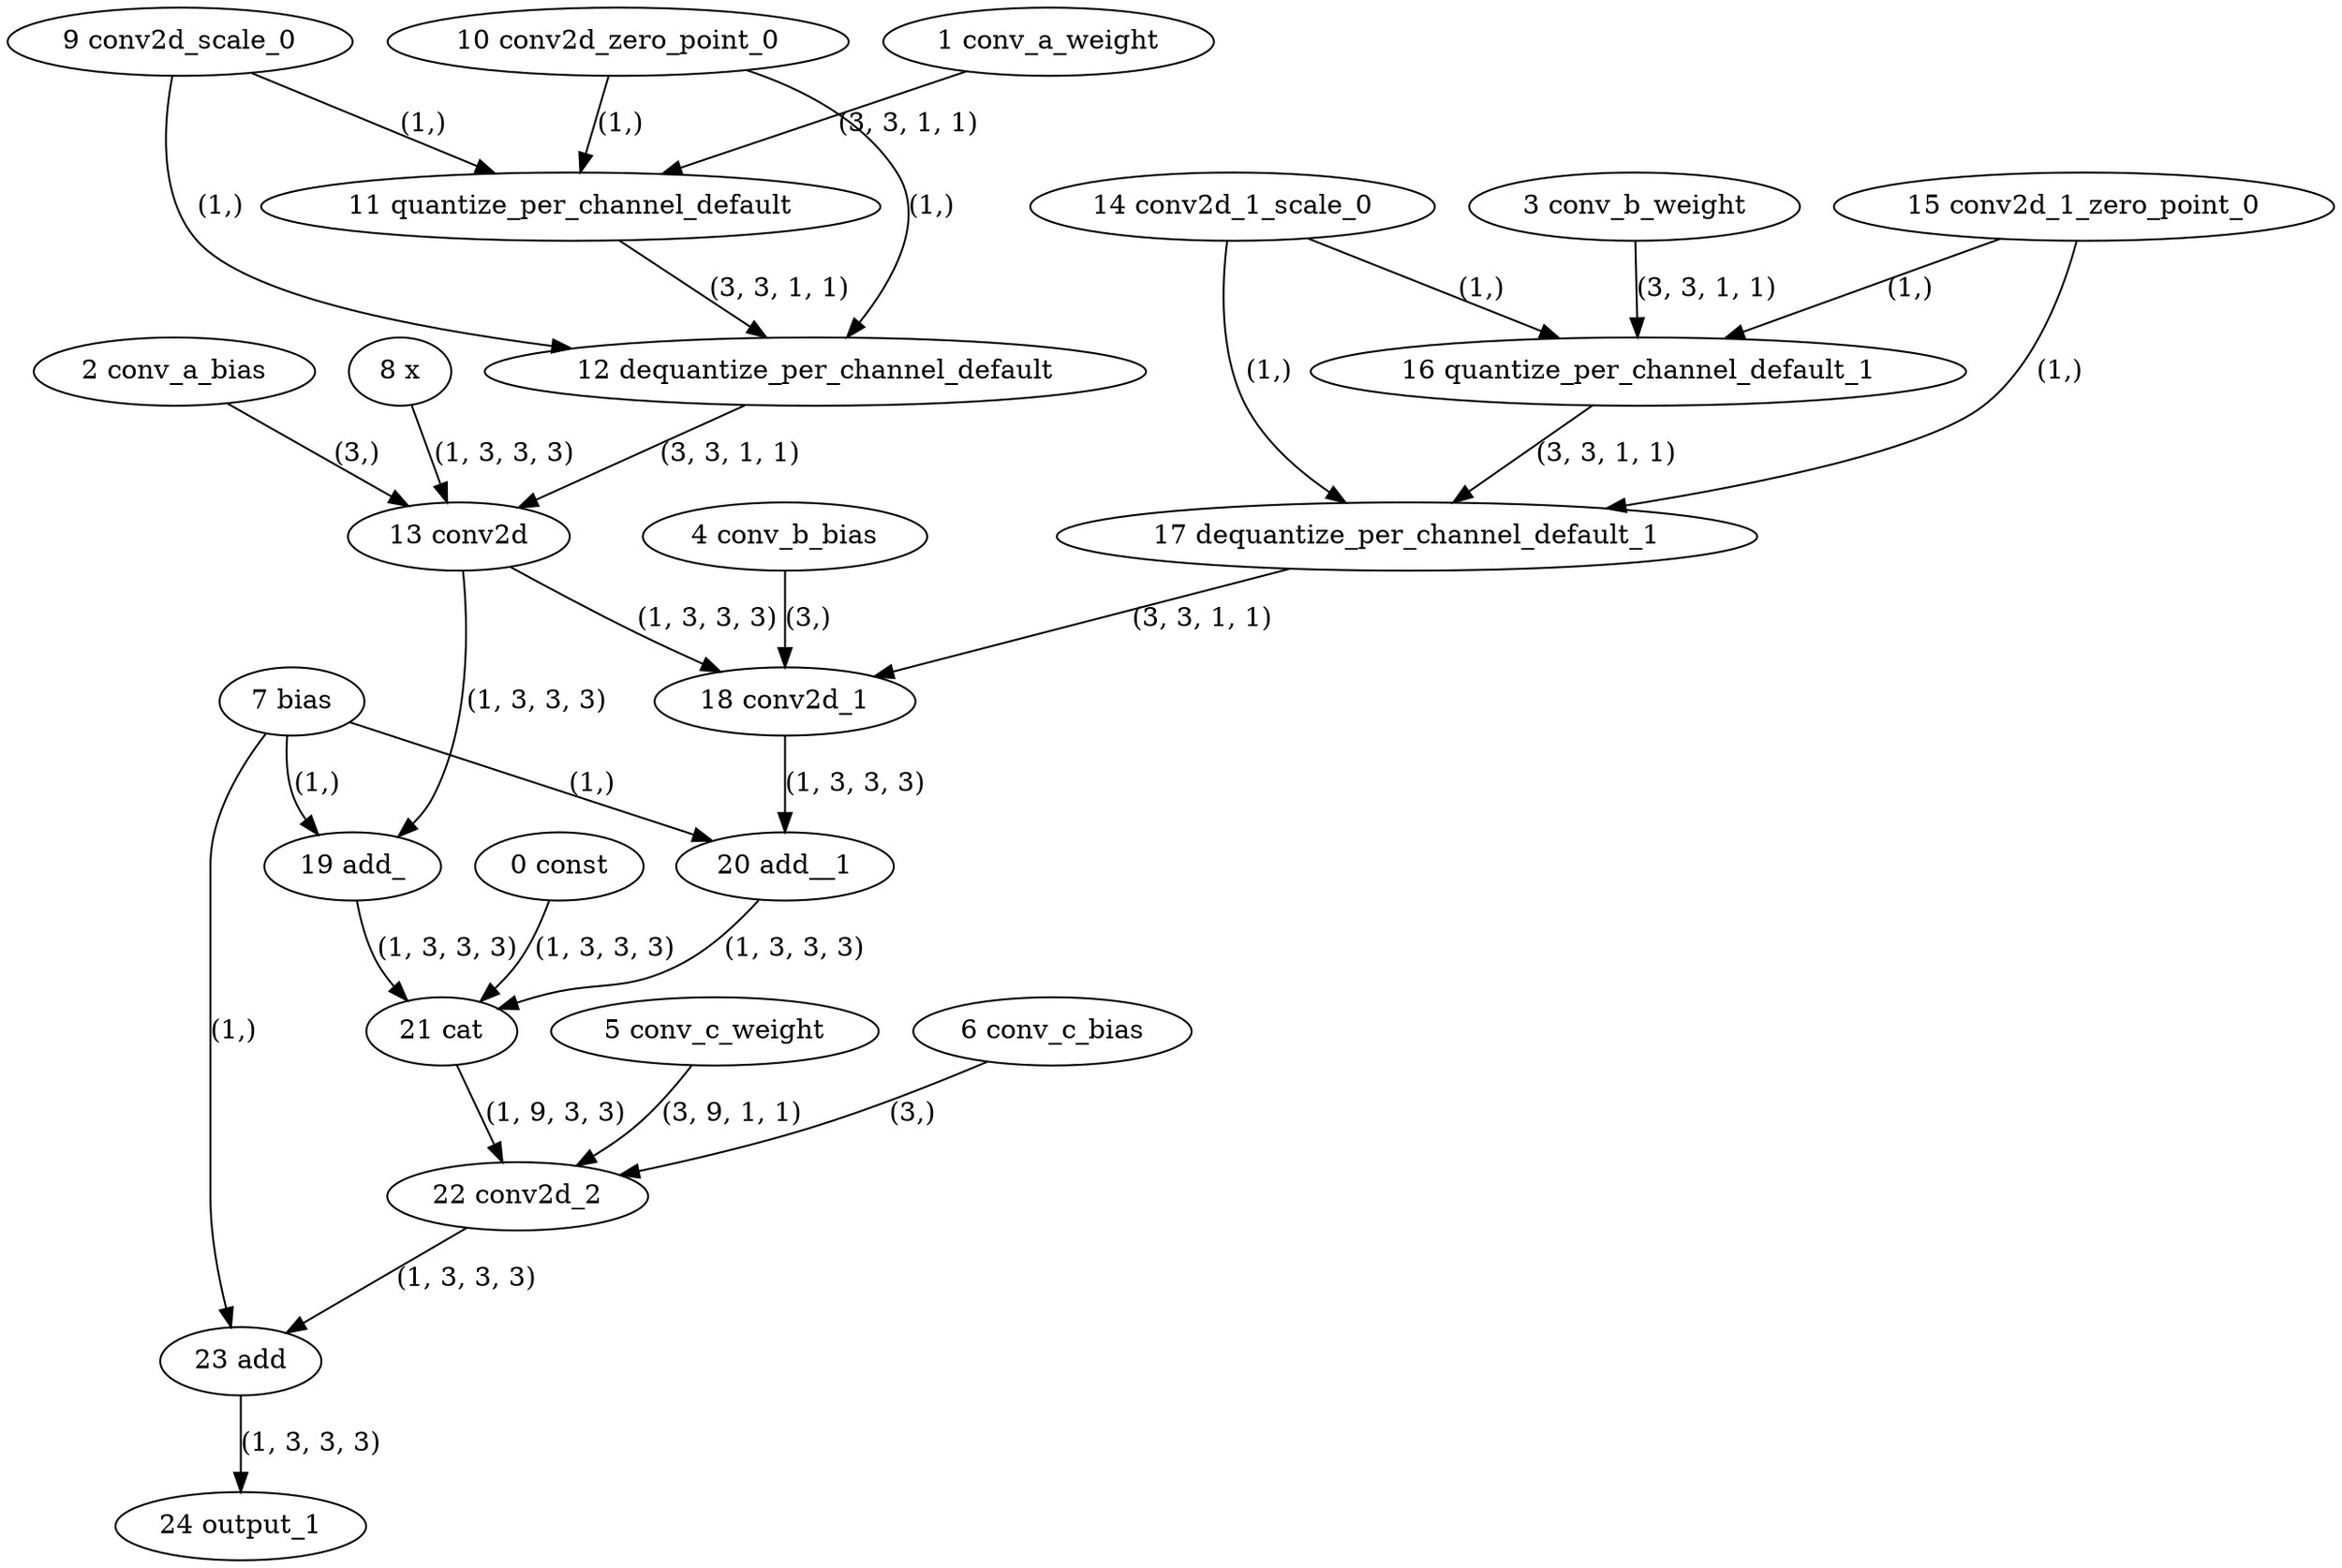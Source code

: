 strict digraph  {
"0 const" [id=0, type=get_attr];
"1 conv_a_weight" [id=1, type=get_attr];
"2 conv_a_bias" [id=2, type=get_attr];
"3 conv_b_weight" [id=3, type=get_attr];
"4 conv_b_bias" [id=4, type=get_attr];
"5 conv_c_weight" [id=5, type=get_attr];
"6 conv_c_bias" [id=6, type=get_attr];
"7 bias" [id=7, type=get_attr];
"8 x" [id=8, type=input];
"9 conv2d_scale_0" [id=9, type=get_attr];
"10 conv2d_zero_point_0" [id=10, type=get_attr];
"11 quantize_per_channel_default" [id=11, type=quantize_per_channel];
"12 dequantize_per_channel_default" [id=12, type=dequantize_per_channel];
"13 conv2d" [id=13, type=conv2d];
"14 conv2d_1_scale_0" [id=14, type=get_attr];
"15 conv2d_1_zero_point_0" [id=15, type=get_attr];
"16 quantize_per_channel_default_1" [id=16, type=quantize_per_channel];
"17 dequantize_per_channel_default_1" [id=17, type=dequantize_per_channel];
"18 conv2d_1" [id=18, type=conv2d];
"19 add_" [id=19, type=add_];
"20 add__1" [id=20, type=add_];
"21 cat" [id=21, type=cat];
"22 conv2d_2" [id=22, type=conv2d];
"23 add" [id=23, type=add];
"24 output_1" [id=24, type=output];
"0 const" -> "21 cat"  [label="(1, 3, 3, 3)", style=solid];
"1 conv_a_weight" -> "11 quantize_per_channel_default"  [label="(3, 3, 1, 1)", style=solid];
"2 conv_a_bias" -> "13 conv2d"  [label="(3,)", style=solid];
"3 conv_b_weight" -> "16 quantize_per_channel_default_1"  [label="(3, 3, 1, 1)", style=solid];
"4 conv_b_bias" -> "18 conv2d_1"  [label="(3,)", style=solid];
"5 conv_c_weight" -> "22 conv2d_2"  [label="(3, 9, 1, 1)", style=solid];
"6 conv_c_bias" -> "22 conv2d_2"  [label="(3,)", style=solid];
"7 bias" -> "19 add_"  [label="(1,)", style=solid];
"7 bias" -> "20 add__1"  [label="(1,)", style=solid];
"7 bias" -> "23 add"  [label="(1,)", style=solid];
"8 x" -> "13 conv2d"  [label="(1, 3, 3, 3)", style=solid];
"9 conv2d_scale_0" -> "11 quantize_per_channel_default"  [label="(1,)", style=solid];
"9 conv2d_scale_0" -> "12 dequantize_per_channel_default"  [label="(1,)", style=solid];
"10 conv2d_zero_point_0" -> "11 quantize_per_channel_default"  [label="(1,)", style=solid];
"10 conv2d_zero_point_0" -> "12 dequantize_per_channel_default"  [label="(1,)", style=solid];
"11 quantize_per_channel_default" -> "12 dequantize_per_channel_default"  [label="(3, 3, 1, 1)", style=solid];
"12 dequantize_per_channel_default" -> "13 conv2d"  [label="(3, 3, 1, 1)", style=solid];
"13 conv2d" -> "18 conv2d_1"  [label="(1, 3, 3, 3)", style=solid];
"13 conv2d" -> "19 add_"  [label="(1, 3, 3, 3)", style=solid];
"14 conv2d_1_scale_0" -> "16 quantize_per_channel_default_1"  [label="(1,)", style=solid];
"14 conv2d_1_scale_0" -> "17 dequantize_per_channel_default_1"  [label="(1,)", style=solid];
"15 conv2d_1_zero_point_0" -> "16 quantize_per_channel_default_1"  [label="(1,)", style=solid];
"15 conv2d_1_zero_point_0" -> "17 dequantize_per_channel_default_1"  [label="(1,)", style=solid];
"16 quantize_per_channel_default_1" -> "17 dequantize_per_channel_default_1"  [label="(3, 3, 1, 1)", style=solid];
"17 dequantize_per_channel_default_1" -> "18 conv2d_1"  [label="(3, 3, 1, 1)", style=solid];
"18 conv2d_1" -> "20 add__1"  [label="(1, 3, 3, 3)", style=solid];
"19 add_" -> "21 cat"  [label="(1, 3, 3, 3)", style=solid];
"20 add__1" -> "21 cat"  [label="(1, 3, 3, 3)", style=solid];
"21 cat" -> "22 conv2d_2"  [label="(1, 9, 3, 3)", style=solid];
"22 conv2d_2" -> "23 add"  [label="(1, 3, 3, 3)", style=solid];
"23 add" -> "24 output_1"  [label="(1, 3, 3, 3)", style=solid];
}
